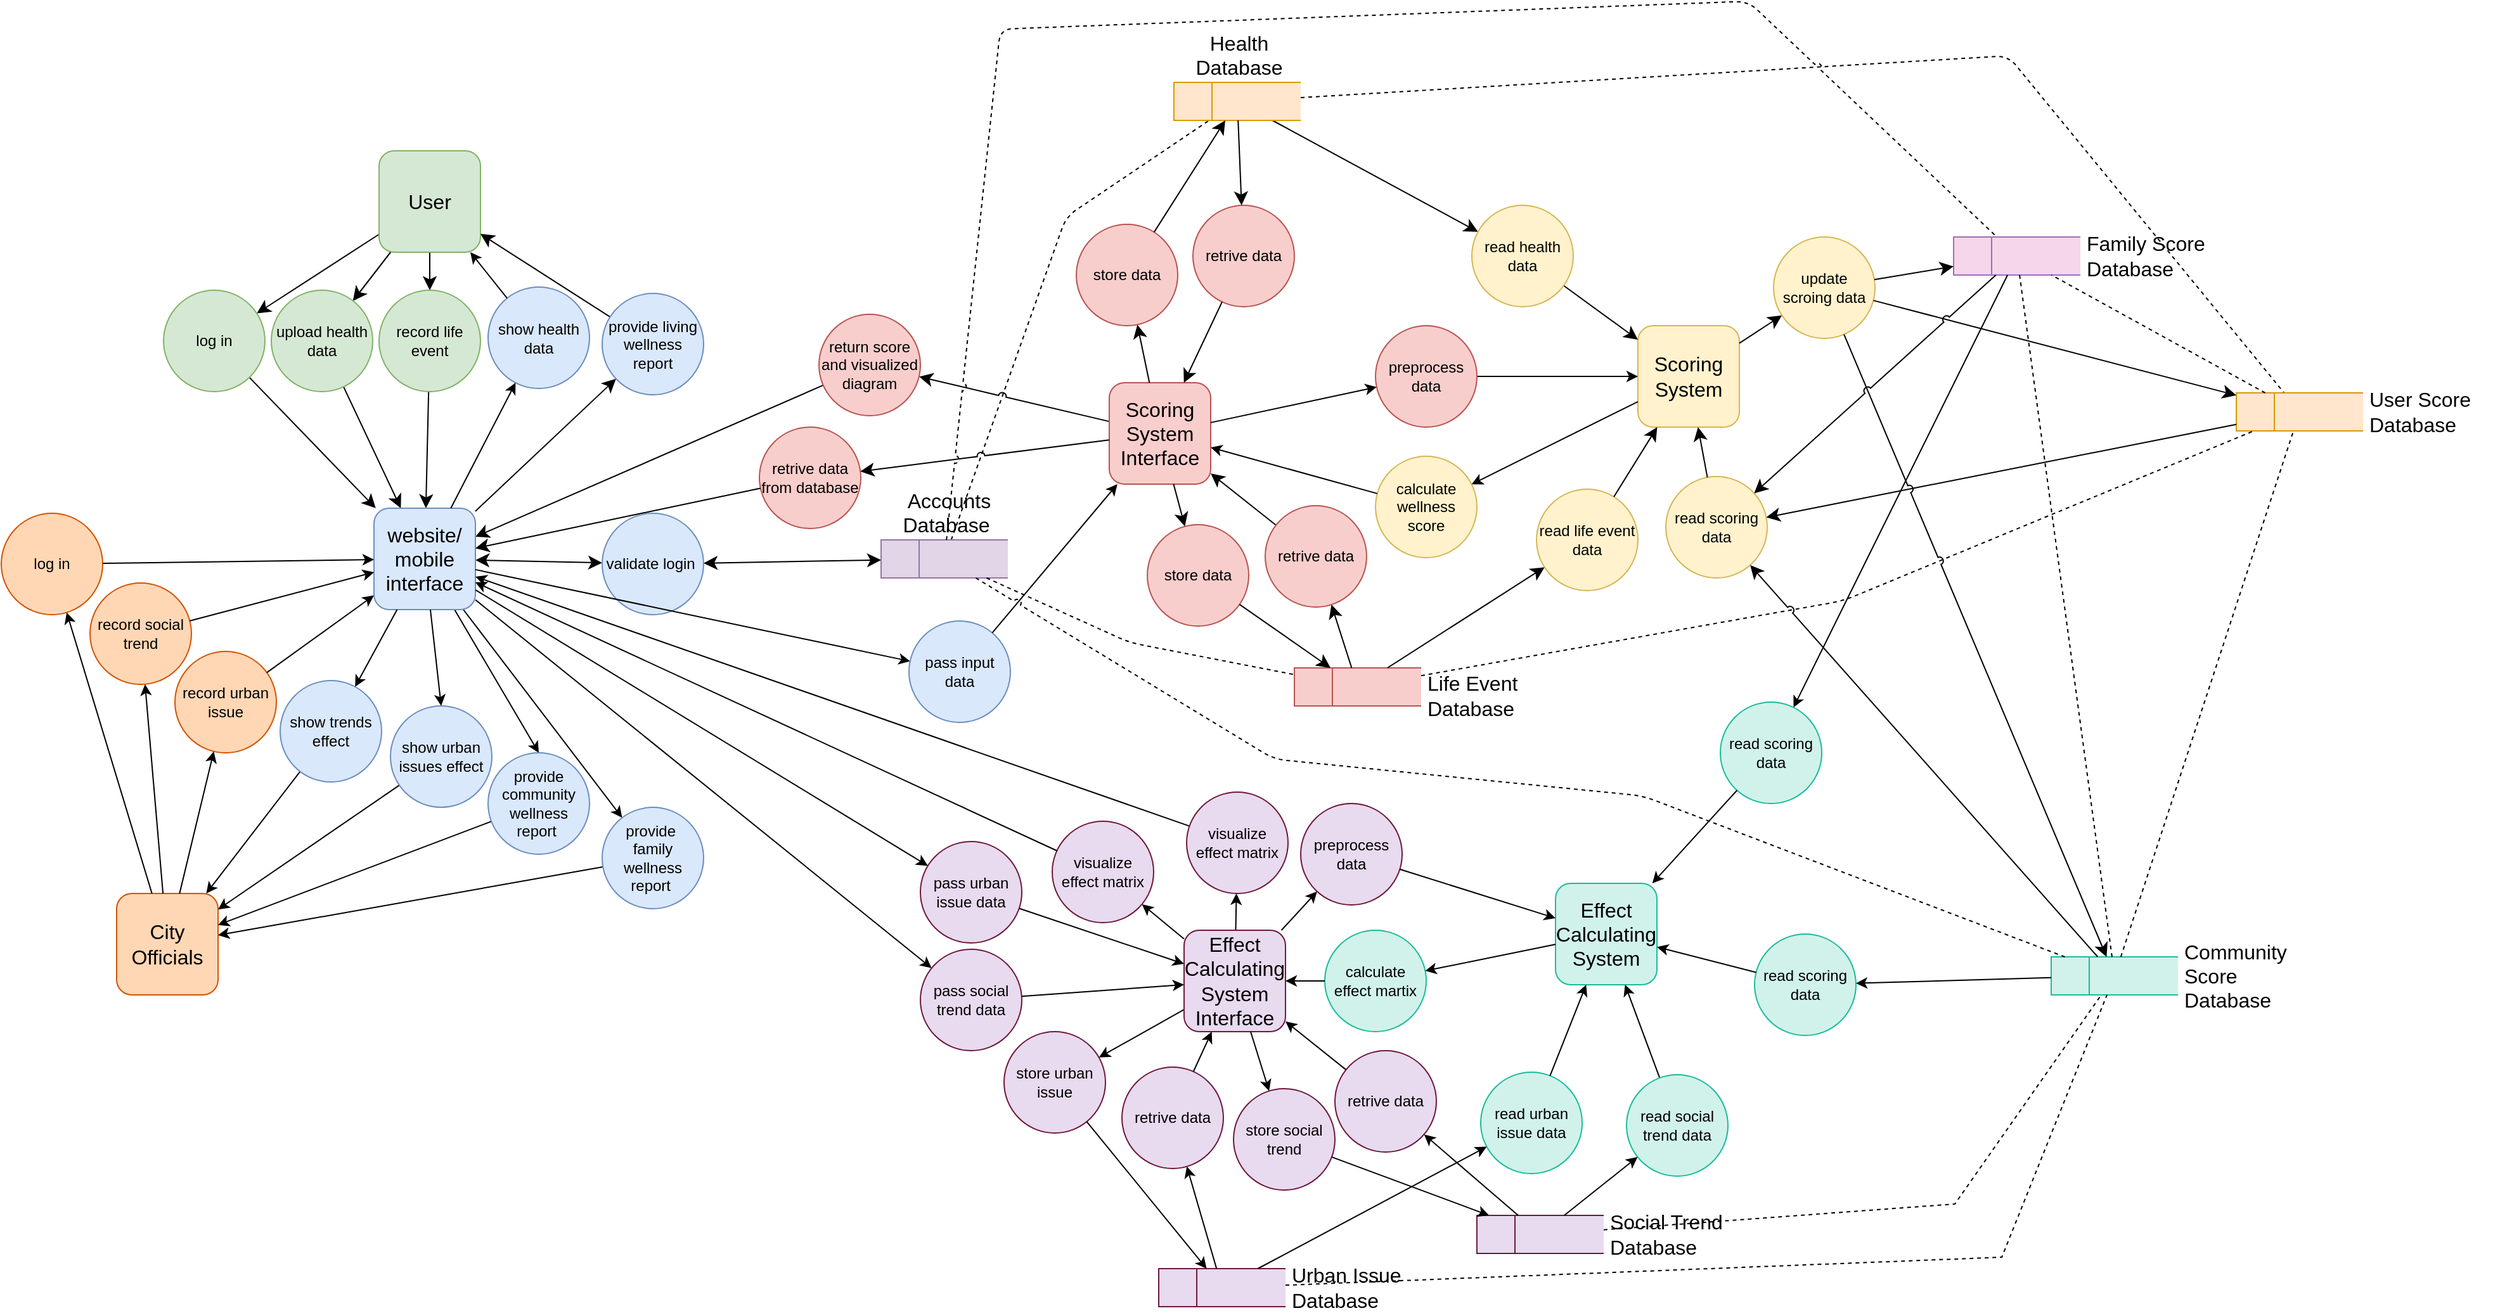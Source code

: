 <mxfile version="24.7.17" pages="2">
  <diagram name="detailed DFD" id="WVXzPFL2b05tTFR0NIl-">
    <mxGraphModel dx="1616" dy="1034" grid="0" gridSize="10" guides="1" tooltips="1" connect="1" arrows="1" fold="1" page="0" pageScale="1" pageWidth="1169" pageHeight="827" math="0" shadow="0">
      <root>
        <mxCell id="0" />
        <mxCell id="1" parent="0" />
        <mxCell id="_VqTWJ9UZErcvDfO2zWc-52" style="edgeStyle=none;rounded=1;orthogonalLoop=1;jettySize=auto;html=1;fontSize=12;startSize=8;endSize=8;endArrow=none;endFill=0;dashed=1;jumpStyle=arc;" parent="1" source="_VqTWJ9UZErcvDfO2zWc-30" target="_VqTWJ9UZErcvDfO2zWc-12" edge="1">
          <mxGeometry relative="1" as="geometry">
            <Array as="points">
              <mxPoint x="515" y="124" />
            </Array>
          </mxGeometry>
        </mxCell>
        <mxCell id="_VqTWJ9UZErcvDfO2zWc-68" style="rounded=1;orthogonalLoop=1;jettySize=auto;html=1;fontSize=12;startSize=8;endSize=8;endArrow=none;endFill=0;dashed=1;jumpStyle=arc;" parent="1" source="_VqTWJ9UZErcvDfO2zWc-12" target="_VqTWJ9UZErcvDfO2zWc-22" edge="1">
          <mxGeometry relative="1" as="geometry">
            <Array as="points">
              <mxPoint x="1258" y="-3" />
            </Array>
          </mxGeometry>
        </mxCell>
        <mxCell id="_VqTWJ9UZErcvDfO2zWc-42" style="edgeStyle=none;rounded=0;orthogonalLoop=1;jettySize=auto;html=1;fontSize=12;startSize=8;endSize=8;jumpStyle=arc;" parent="1" source="_VqTWJ9UZErcvDfO2zWc-1" target="_VqTWJ9UZErcvDfO2zWc-17" edge="1">
          <mxGeometry relative="1" as="geometry" />
        </mxCell>
        <mxCell id="_VqTWJ9UZErcvDfO2zWc-44" style="edgeStyle=none;rounded=0;orthogonalLoop=1;jettySize=auto;html=1;fontSize=12;startSize=8;endSize=8;jumpStyle=arc;" parent="1" source="_VqTWJ9UZErcvDfO2zWc-1" target="_VqTWJ9UZErcvDfO2zWc-2" edge="1">
          <mxGeometry relative="1" as="geometry" />
        </mxCell>
        <mxCell id="_VqTWJ9UZErcvDfO2zWc-48" style="edgeStyle=none;rounded=0;orthogonalLoop=1;jettySize=auto;html=1;fontSize=12;startSize=8;endSize=8;jumpStyle=arc;" parent="1" source="_VqTWJ9UZErcvDfO2zWc-1" target="_VqTWJ9UZErcvDfO2zWc-6" edge="1">
          <mxGeometry relative="1" as="geometry" />
        </mxCell>
        <mxCell id="_VqTWJ9UZErcvDfO2zWc-1" value="User" style="whiteSpace=wrap;html=1;aspect=fixed;fontSize=16;rounded=1;fillColor=#d5e8d4;strokeColor=#82b366;" parent="1" vertex="1">
          <mxGeometry x="-27" y="72" width="80" height="80" as="geometry" />
        </mxCell>
        <mxCell id="_VqTWJ9UZErcvDfO2zWc-45" style="edgeStyle=none;rounded=0;orthogonalLoop=1;jettySize=auto;html=1;fontSize=12;startSize=8;endSize=8;jumpStyle=arc;" parent="1" source="_VqTWJ9UZErcvDfO2zWc-2" target="_VqTWJ9UZErcvDfO2zWc-7" edge="1">
          <mxGeometry relative="1" as="geometry" />
        </mxCell>
        <mxCell id="_VqTWJ9UZErcvDfO2zWc-37" style="edgeStyle=none;rounded=0;orthogonalLoop=1;jettySize=auto;html=1;fontSize=12;startSize=8;endSize=8;jumpStyle=arc;" parent="1" source="_VqTWJ9UZErcvDfO2zWc-3" target="_VqTWJ9UZErcvDfO2zWc-4" edge="1">
          <mxGeometry relative="1" as="geometry">
            <mxPoint x="614" y="411.844" as="sourcePoint" />
          </mxGeometry>
        </mxCell>
        <mxCell id="5QwZGKR5vgqe7Sl01Io7-19" style="rounded=0;orthogonalLoop=1;jettySize=auto;html=1;" parent="1" source="py8OLqlaI2a0QM0ZFiUc-132" target="5QwZGKR5vgqe7Sl01Io7-18" edge="1">
          <mxGeometry relative="1" as="geometry" />
        </mxCell>
        <mxCell id="_VqTWJ9UZErcvDfO2zWc-3" value="Scoring System Interface" style="whiteSpace=wrap;html=1;aspect=fixed;fontSize=16;rounded=1;fillColor=#f8cecc;strokeColor=#b85450;" parent="1" vertex="1">
          <mxGeometry x="549" y="255" width="80" height="80" as="geometry" />
        </mxCell>
        <mxCell id="_VqTWJ9UZErcvDfO2zWc-36" style="edgeStyle=none;rounded=0;orthogonalLoop=1;jettySize=auto;html=1;fontSize=12;startSize=8;endSize=8;jumpStyle=arc;" parent="1" source="_VqTWJ9UZErcvDfO2zWc-4" target="_VqTWJ9UZErcvDfO2zWc-7" edge="1">
          <mxGeometry relative="1" as="geometry" />
        </mxCell>
        <mxCell id="_VqTWJ9UZErcvDfO2zWc-4" value="return score and visualized diagram" style="ellipse;whiteSpace=wrap;html=1;aspect=fixed;fontSize=12;fillColor=#f8cecc;strokeColor=#b85450;" parent="1" vertex="1">
          <mxGeometry x="320" y="201" width="80" height="80" as="geometry" />
        </mxCell>
        <mxCell id="_VqTWJ9UZErcvDfO2zWc-46" style="edgeStyle=none;rounded=0;orthogonalLoop=1;jettySize=auto;html=1;fontSize=12;startSize=8;endSize=8;jumpStyle=arc;" parent="1" source="_VqTWJ9UZErcvDfO2zWc-5" target="_VqTWJ9UZErcvDfO2zWc-1" edge="1">
          <mxGeometry relative="1" as="geometry" />
        </mxCell>
        <mxCell id="_VqTWJ9UZErcvDfO2zWc-5" value="provide living wellness report" style="ellipse;whiteSpace=wrap;html=1;aspect=fixed;fontSize=12;fillColor=#dae8fc;strokeColor=#6c8ebf;" parent="1" vertex="1">
          <mxGeometry x="149" y="184.5" width="80" height="80" as="geometry" />
        </mxCell>
        <mxCell id="_VqTWJ9UZErcvDfO2zWc-49" style="edgeStyle=none;rounded=0;orthogonalLoop=1;jettySize=auto;html=1;fontSize=12;startSize=8;endSize=8;jumpStyle=arc;" parent="1" source="_VqTWJ9UZErcvDfO2zWc-6" target="_VqTWJ9UZErcvDfO2zWc-7" edge="1">
          <mxGeometry relative="1" as="geometry" />
        </mxCell>
        <mxCell id="_VqTWJ9UZErcvDfO2zWc-6" value="record life event" style="ellipse;whiteSpace=wrap;html=1;aspect=fixed;fontSize=12;fillColor=#d5e8d4;strokeColor=#82b366;" parent="1" vertex="1">
          <mxGeometry x="-27" y="182" width="80" height="80" as="geometry" />
        </mxCell>
        <mxCell id="_VqTWJ9UZErcvDfO2zWc-35" style="edgeStyle=none;rounded=0;orthogonalLoop=1;jettySize=auto;html=1;fontSize=12;startSize=8;endSize=8;startArrow=classic;startFill=1;jumpStyle=arc;" parent="1" source="_VqTWJ9UZErcvDfO2zWc-7" target="_VqTWJ9UZErcvDfO2zWc-31" edge="1">
          <mxGeometry relative="1" as="geometry" />
        </mxCell>
        <mxCell id="_VqTWJ9UZErcvDfO2zWc-47" style="edgeStyle=none;rounded=0;orthogonalLoop=1;jettySize=auto;html=1;fontSize=12;startSize=8;endSize=8;jumpStyle=arc;" parent="1" source="_VqTWJ9UZErcvDfO2zWc-7" target="_VqTWJ9UZErcvDfO2zWc-5" edge="1">
          <mxGeometry relative="1" as="geometry" />
        </mxCell>
        <mxCell id="5QwZGKR5vgqe7Sl01Io7-3" style="rounded=0;orthogonalLoop=1;jettySize=auto;html=1;entryX=0.5;entryY=0;entryDx=0;entryDy=0;" parent="1" source="_VqTWJ9UZErcvDfO2zWc-7" target="5QwZGKR5vgqe7Sl01Io7-2" edge="1">
          <mxGeometry relative="1" as="geometry" />
        </mxCell>
        <mxCell id="5QwZGKR5vgqe7Sl01Io7-16" style="rounded=0;orthogonalLoop=1;jettySize=auto;html=1;" parent="1" source="_VqTWJ9UZErcvDfO2zWc-7" target="5QwZGKR5vgqe7Sl01Io7-15" edge="1">
          <mxGeometry relative="1" as="geometry" />
        </mxCell>
        <mxCell id="_VqTWJ9UZErcvDfO2zWc-7" value="website/&lt;div&gt;mobile interface&lt;/div&gt;" style="whiteSpace=wrap;html=1;aspect=fixed;fontSize=16;rounded=1;fillColor=#dae8fc;strokeColor=#6c8ebf;" parent="1" vertex="1">
          <mxGeometry x="-31" y="354" width="80" height="80" as="geometry" />
        </mxCell>
        <mxCell id="_VqTWJ9UZErcvDfO2zWc-10" value="Scoring System" style="whiteSpace=wrap;html=1;aspect=fixed;fontSize=16;rounded=1;fillColor=#fff2cc;strokeColor=#d6b656;" parent="1" vertex="1">
          <mxGeometry x="966" y="210" width="80" height="80" as="geometry" />
        </mxCell>
        <mxCell id="_VqTWJ9UZErcvDfO2zWc-63" style="edgeStyle=none;rounded=0;orthogonalLoop=1;jettySize=auto;html=1;fontSize=12;startSize=8;endSize=8;jumpStyle=arc;" parent="1" source="_VqTWJ9UZErcvDfO2zWc-12" target="_VqTWJ9UZErcvDfO2zWc-61" edge="1">
          <mxGeometry relative="1" as="geometry" />
        </mxCell>
        <mxCell id="_VqTWJ9UZErcvDfO2zWc-12" value="Health Database" style="html=1;dashed=0;whiteSpace=wrap;shape=mxgraph.dfd.dataStoreID;align=center;spacingLeft=3;points=[[0,0],[0.5,0],[1,0],[0,0.5],[1,0.5],[0,1],[0.5,1],[1,1]];fontSize=16;labelPosition=center;verticalLabelPosition=top;verticalAlign=bottom;fillColor=#ffe6cc;strokeColor=#d79b00;" parent="1" vertex="1">
          <mxGeometry x="600" y="18" width="100" height="30" as="geometry" />
        </mxCell>
        <mxCell id="_VqTWJ9UZErcvDfO2zWc-43" style="edgeStyle=none;rounded=0;orthogonalLoop=1;jettySize=auto;html=1;fontSize=12;startSize=8;endSize=8;jumpStyle=arc;" parent="1" source="_VqTWJ9UZErcvDfO2zWc-17" target="_VqTWJ9UZErcvDfO2zWc-7" edge="1">
          <mxGeometry relative="1" as="geometry" />
        </mxCell>
        <mxCell id="_VqTWJ9UZErcvDfO2zWc-17" value="log in" style="ellipse;whiteSpace=wrap;html=1;aspect=fixed;fontSize=12;fillColor=#d5e8d4;strokeColor=#82b366;" parent="1" vertex="1">
          <mxGeometry x="-197" y="182" width="80" height="80" as="geometry" />
        </mxCell>
        <mxCell id="_VqTWJ9UZErcvDfO2zWc-22" value="User Score Database" style="html=1;dashed=0;whiteSpace=wrap;shape=mxgraph.dfd.dataStoreID;align=left;spacingLeft=3;points=[[0,0],[0.5,0],[1,0],[0,0.5],[1,0.5],[0,1],[0.5,1],[1,1]];fontSize=16;labelPosition=right;verticalLabelPosition=middle;verticalAlign=middle;fillColor=#ffe6cc;strokeColor=#d79b00;" parent="1" vertex="1">
          <mxGeometry x="1438" y="263" width="100" height="30" as="geometry" />
        </mxCell>
        <mxCell id="_VqTWJ9UZErcvDfO2zWc-30" value="&amp;nbsp;&lt;span style=&quot;background-color: initial;&quot;&gt;Accounts Database&lt;/span&gt;" style="html=1;dashed=0;whiteSpace=wrap;shape=mxgraph.dfd.dataStoreID;align=center;spacingLeft=3;points=[[0,0],[0.5,0],[1,0],[0,0.5],[1,0.5],[0,1],[0.5,1],[1,1]];fontSize=16;labelPosition=center;verticalLabelPosition=top;verticalAlign=bottom;fillColor=#e1d5e7;strokeColor=#9673a6;" parent="1" vertex="1">
          <mxGeometry x="369" y="379" width="100" height="30" as="geometry" />
        </mxCell>
        <mxCell id="_VqTWJ9UZErcvDfO2zWc-34" style="edgeStyle=none;rounded=0;orthogonalLoop=1;jettySize=auto;html=1;fontSize=12;startSize=8;endSize=8;startArrow=classic;startFill=1;jumpStyle=arc;" parent="1" source="_VqTWJ9UZErcvDfO2zWc-31" target="_VqTWJ9UZErcvDfO2zWc-30" edge="1">
          <mxGeometry relative="1" as="geometry" />
        </mxCell>
        <mxCell id="_VqTWJ9UZErcvDfO2zWc-31" value="validate login&amp;nbsp;" style="ellipse;whiteSpace=wrap;html=1;aspect=fixed;fontSize=12;fillColor=#dae8fc;strokeColor=#6c8ebf;" parent="1" vertex="1">
          <mxGeometry x="149" y="358" width="80" height="80" as="geometry" />
        </mxCell>
        <mxCell id="_VqTWJ9UZErcvDfO2zWc-64" style="edgeStyle=none;rounded=0;orthogonalLoop=1;jettySize=auto;html=1;fontSize=12;startSize=8;endSize=8;jumpStyle=arc;" parent="1" source="_VqTWJ9UZErcvDfO2zWc-61" target="_VqTWJ9UZErcvDfO2zWc-10" edge="1">
          <mxGeometry relative="1" as="geometry" />
        </mxCell>
        <mxCell id="_VqTWJ9UZErcvDfO2zWc-61" value="read health data" style="ellipse;whiteSpace=wrap;html=1;aspect=fixed;fontSize=12;fillColor=#fff2cc;strokeColor=#d6b656;" parent="1" vertex="1">
          <mxGeometry x="835" y="115" width="80" height="80" as="geometry" />
        </mxCell>
        <mxCell id="5QwZGKR5vgqe7Sl01Io7-1" value="City Officials" style="whiteSpace=wrap;html=1;aspect=fixed;fontSize=16;rounded=1;fillColor=#ffd7b5;strokeColor=#d35400;" parent="1" vertex="1">
          <mxGeometry x="-234" y="658" width="80" height="80" as="geometry" />
        </mxCell>
        <mxCell id="5QwZGKR5vgqe7Sl01Io7-4" style="rounded=0;orthogonalLoop=1;jettySize=auto;html=1;" parent="1" source="5QwZGKR5vgqe7Sl01Io7-2" target="5QwZGKR5vgqe7Sl01Io7-1" edge="1">
          <mxGeometry relative="1" as="geometry" />
        </mxCell>
        <mxCell id="5QwZGKR5vgqe7Sl01Io7-2" value="provide community wellness report&amp;nbsp;" style="ellipse;whiteSpace=wrap;html=1;aspect=fixed;fontSize=12;fillColor=#dae8fc;strokeColor=#6c8ebf;" parent="1" vertex="1">
          <mxGeometry x="59" y="547" width="80" height="80" as="geometry" />
        </mxCell>
        <mxCell id="5QwZGKR5vgqe7Sl01Io7-10" style="rounded=0;orthogonalLoop=1;jettySize=auto;html=1;" parent="1" source="5QwZGKR5vgqe7Sl01Io7-5" target="5QwZGKR5vgqe7Sl01Io7-1" edge="1">
          <mxGeometry relative="1" as="geometry" />
        </mxCell>
        <mxCell id="5QwZGKR5vgqe7Sl01Io7-5" value="show urban issues effect" style="ellipse;whiteSpace=wrap;html=1;aspect=fixed;fontSize=12;fillColor=#dae8fc;strokeColor=#6c8ebf;" parent="1" vertex="1">
          <mxGeometry x="-18" y="510" width="80" height="80" as="geometry" />
        </mxCell>
        <mxCell id="5QwZGKR5vgqe7Sl01Io7-9" style="rounded=0;orthogonalLoop=1;jettySize=auto;html=1;" parent="1" source="5QwZGKR5vgqe7Sl01Io7-6" target="5QwZGKR5vgqe7Sl01Io7-1" edge="1">
          <mxGeometry relative="1" as="geometry" />
        </mxCell>
        <mxCell id="5QwZGKR5vgqe7Sl01Io7-6" value="show trends effect" style="ellipse;whiteSpace=wrap;html=1;aspect=fixed;fontSize=12;fillColor=#dae8fc;strokeColor=#6c8ebf;" parent="1" vertex="1">
          <mxGeometry x="-105" y="490" width="80" height="80" as="geometry" />
        </mxCell>
        <mxCell id="5QwZGKR5vgqe7Sl01Io7-7" style="rounded=0;orthogonalLoop=1;jettySize=auto;html=1;" parent="1" source="_VqTWJ9UZErcvDfO2zWc-7" target="5QwZGKR5vgqe7Sl01Io7-6" edge="1">
          <mxGeometry relative="1" as="geometry">
            <mxPoint x="198" y="568" as="targetPoint" />
          </mxGeometry>
        </mxCell>
        <mxCell id="5QwZGKR5vgqe7Sl01Io7-8" style="rounded=0;orthogonalLoop=1;jettySize=auto;html=1;entryX=0.5;entryY=0;entryDx=0;entryDy=0;" parent="1" source="_VqTWJ9UZErcvDfO2zWc-7" target="5QwZGKR5vgqe7Sl01Io7-5" edge="1">
          <mxGeometry relative="1" as="geometry" />
        </mxCell>
        <mxCell id="5QwZGKR5vgqe7Sl01Io7-11" value="show health data" style="ellipse;whiteSpace=wrap;html=1;aspect=fixed;fontSize=12;fillColor=#dae8fc;strokeColor=#6c8ebf;" parent="1" vertex="1">
          <mxGeometry x="59" y="179.5" width="80" height="80" as="geometry" />
        </mxCell>
        <mxCell id="5QwZGKR5vgqe7Sl01Io7-12" style="rounded=0;orthogonalLoop=1;jettySize=auto;html=1;" parent="1" source="_VqTWJ9UZErcvDfO2zWc-7" target="5QwZGKR5vgqe7Sl01Io7-11" edge="1">
          <mxGeometry relative="1" as="geometry" />
        </mxCell>
        <mxCell id="5QwZGKR5vgqe7Sl01Io7-13" style="rounded=0;orthogonalLoop=1;jettySize=auto;html=1;" parent="1" source="5QwZGKR5vgqe7Sl01Io7-11" target="_VqTWJ9UZErcvDfO2zWc-1" edge="1">
          <mxGeometry relative="1" as="geometry" />
        </mxCell>
        <mxCell id="5QwZGKR5vgqe7Sl01Io7-17" style="rounded=0;orthogonalLoop=1;jettySize=auto;html=1;" parent="1" source="5QwZGKR5vgqe7Sl01Io7-15" target="5QwZGKR5vgqe7Sl01Io7-1" edge="1">
          <mxGeometry relative="1" as="geometry" />
        </mxCell>
        <mxCell id="5QwZGKR5vgqe7Sl01Io7-15" value="provide&amp;nbsp;&lt;div&gt;family wellness report&amp;nbsp;&lt;/div&gt;" style="ellipse;whiteSpace=wrap;html=1;aspect=fixed;fontSize=12;fillColor=#dae8fc;strokeColor=#6c8ebf;" parent="1" vertex="1">
          <mxGeometry x="149" y="590" width="80" height="80" as="geometry" />
        </mxCell>
        <mxCell id="5QwZGKR5vgqe7Sl01Io7-20" style="rounded=0;orthogonalLoop=1;jettySize=auto;html=1;" parent="1" source="5QwZGKR5vgqe7Sl01Io7-18" target="_VqTWJ9UZErcvDfO2zWc-7" edge="1">
          <mxGeometry relative="1" as="geometry" />
        </mxCell>
        <mxCell id="5QwZGKR5vgqe7Sl01Io7-18" value="visualize effect matrix" style="ellipse;whiteSpace=wrap;html=1;aspect=fixed;fontSize=12;fillColor=#e8daef;strokeColor=#6e1a3a;" parent="1" vertex="1">
          <mxGeometry x="610" y="578" width="80" height="80" as="geometry" />
        </mxCell>
        <mxCell id="py8OLqlaI2a0QM0ZFiUc-1" value="Life Event Database" style="html=1;dashed=0;whiteSpace=wrap;shape=mxgraph.dfd.dataStoreID;align=left;spacingLeft=3;points=[[0,0],[0.5,0],[1,0],[0,0.5],[1,0.5],[0,1],[0.5,1],[1,1]];fontSize=16;labelPosition=right;verticalLabelPosition=middle;verticalAlign=middlefillColor=#f8cecc;fillColor=#f8cecc;strokeColor=#b85450;" vertex="1" parent="1">
          <mxGeometry x="695" y="480" width="100" height="30" as="geometry" />
        </mxCell>
        <mxCell id="py8OLqlaI2a0QM0ZFiUc-5" value="read life event data" style="ellipse;whiteSpace=wrap;html=1;aspect=fixed;fontSize=12;fillColor=#fff2cc;strokeColor=#d6b656;" vertex="1" parent="1">
          <mxGeometry x="886" y="339" width="80" height="80" as="geometry" />
        </mxCell>
        <mxCell id="py8OLqlaI2a0QM0ZFiUc-10" style="rounded=1;orthogonalLoop=1;jettySize=auto;html=1;fontSize=12;startSize=8;endSize=8;endArrow=none;endFill=0;dashed=1;jumpStyle=arc;" edge="1" parent="1" source="py8OLqlaI2a0QM0ZFiUc-1" target="_VqTWJ9UZErcvDfO2zWc-22">
          <mxGeometry relative="1" as="geometry">
            <mxPoint x="473" y="68" as="sourcePoint" />
            <mxPoint x="1057" y="132" as="targetPoint" />
            <Array as="points">
              <mxPoint x="1128" y="427" />
            </Array>
          </mxGeometry>
        </mxCell>
        <mxCell id="py8OLqlaI2a0QM0ZFiUc-13" style="edgeStyle=none;rounded=1;orthogonalLoop=1;jettySize=auto;html=1;fontSize=12;startSize=8;endSize=8;endArrow=none;endFill=0;dashed=1;jumpStyle=arc;" edge="1" parent="1" source="_VqTWJ9UZErcvDfO2zWc-30" target="py8OLqlaI2a0QM0ZFiUc-1">
          <mxGeometry relative="1" as="geometry">
            <mxPoint x="577" y="288" as="sourcePoint" />
            <mxPoint x="732" y="223" as="targetPoint" />
            <Array as="points">
              <mxPoint x="565" y="460" />
            </Array>
          </mxGeometry>
        </mxCell>
        <mxCell id="py8OLqlaI2a0QM0ZFiUc-20" style="rounded=0;orthogonalLoop=1;jettySize=auto;html=1;" edge="1" parent="1" source="py8OLqlaI2a0QM0ZFiUc-18" target="_VqTWJ9UZErcvDfO2zWc-10">
          <mxGeometry relative="1" as="geometry">
            <mxPoint x="877" y="299.901" as="targetPoint" />
          </mxGeometry>
        </mxCell>
        <mxCell id="py8OLqlaI2a0QM0ZFiUc-18" value="preprocess data" style="ellipse;whiteSpace=wrap;html=1;aspect=fixed;fontSize=12;fillColor=#f8cecc;strokeColor=#b85450;" vertex="1" parent="1">
          <mxGeometry x="759" y="210" width="80" height="80" as="geometry" />
        </mxCell>
        <mxCell id="py8OLqlaI2a0QM0ZFiUc-19" style="rounded=0;orthogonalLoop=1;jettySize=auto;html=1;" edge="1" parent="1" source="_VqTWJ9UZErcvDfO2zWc-3" target="py8OLqlaI2a0QM0ZFiUc-18">
          <mxGeometry relative="1" as="geometry">
            <mxPoint x="794" y="178" as="sourcePoint" />
            <mxPoint x="1204" y="444" as="targetPoint" />
          </mxGeometry>
        </mxCell>
        <mxCell id="py8OLqlaI2a0QM0ZFiUc-26" style="edgeStyle=none;rounded=0;orthogonalLoop=1;jettySize=auto;html=1;fontSize=12;startSize=8;endSize=8;jumpStyle=arc;" edge="1" parent="1" source="py8OLqlaI2a0QM0ZFiUc-1" target="py8OLqlaI2a0QM0ZFiUc-5">
          <mxGeometry relative="1" as="geometry">
            <mxPoint x="1008" y="58" as="sourcePoint" />
            <mxPoint x="1090" y="232" as="targetPoint" />
          </mxGeometry>
        </mxCell>
        <mxCell id="py8OLqlaI2a0QM0ZFiUc-27" style="edgeStyle=none;rounded=0;orthogonalLoop=1;jettySize=auto;html=1;fontSize=12;startSize=8;endSize=8;jumpStyle=arc;" edge="1" parent="1" source="py8OLqlaI2a0QM0ZFiUc-5" target="_VqTWJ9UZErcvDfO2zWc-10">
          <mxGeometry relative="1" as="geometry">
            <mxPoint x="900" y="47" as="sourcePoint" />
            <mxPoint x="1072" y="232" as="targetPoint" />
          </mxGeometry>
        </mxCell>
        <mxCell id="py8OLqlaI2a0QM0ZFiUc-29" value="calculate&lt;div&gt;wellness score&lt;/div&gt;" style="ellipse;whiteSpace=wrap;html=1;aspect=fixed;fontSize=12;fillColor=#fff2cc;strokeColor=#d6b656;" vertex="1" parent="1">
          <mxGeometry x="759" y="313" width="80" height="80" as="geometry" />
        </mxCell>
        <mxCell id="py8OLqlaI2a0QM0ZFiUc-39" style="rounded=0;orthogonalLoop=1;jettySize=auto;html=1;" edge="1" parent="1" source="_VqTWJ9UZErcvDfO2zWc-10" target="py8OLqlaI2a0QM0ZFiUc-29">
          <mxGeometry relative="1" as="geometry">
            <mxPoint x="1183" y="353" as="sourcePoint" />
            <mxPoint x="1099" y="421" as="targetPoint" />
          </mxGeometry>
        </mxCell>
        <mxCell id="py8OLqlaI2a0QM0ZFiUc-41" style="edgeStyle=none;rounded=0;orthogonalLoop=1;jettySize=auto;html=1;fontSize=12;startSize=8;endSize=8;jumpStyle=arc;" edge="1" parent="1" source="py8OLqlaI2a0QM0ZFiUc-71" target="_VqTWJ9UZErcvDfO2zWc-3">
          <mxGeometry relative="1" as="geometry">
            <mxPoint x="796" y="88" as="sourcePoint" />
            <mxPoint x="968" y="59" as="targetPoint" />
          </mxGeometry>
        </mxCell>
        <mxCell id="py8OLqlaI2a0QM0ZFiUc-44" value="retrive data from database" style="ellipse;whiteSpace=wrap;html=1;aspect=fixed;fontSize=12;fillColor=#f8cecc;strokeColor=#b85450;" vertex="1" parent="1">
          <mxGeometry x="273" y="290" width="80" height="80" as="geometry" />
        </mxCell>
        <mxCell id="py8OLqlaI2a0QM0ZFiUc-46" style="edgeStyle=none;rounded=0;orthogonalLoop=1;jettySize=auto;html=1;fontSize=12;startSize=8;endSize=8;jumpStyle=arc;" edge="1" parent="1" source="_VqTWJ9UZErcvDfO2zWc-3" target="py8OLqlaI2a0QM0ZFiUc-44">
          <mxGeometry relative="1" as="geometry">
            <mxPoint x="632.989" y="390" as="sourcePoint" />
            <mxPoint x="571" y="408" as="targetPoint" />
          </mxGeometry>
        </mxCell>
        <mxCell id="py8OLqlaI2a0QM0ZFiUc-47" style="edgeStyle=none;rounded=0;orthogonalLoop=1;jettySize=auto;html=1;fontSize=12;startSize=8;endSize=8;jumpStyle=arc;" edge="1" parent="1" source="py8OLqlaI2a0QM0ZFiUc-44" target="_VqTWJ9UZErcvDfO2zWc-7">
          <mxGeometry relative="1" as="geometry">
            <mxPoint x="602" y="443" as="sourcePoint" />
            <mxPoint x="581" y="395" as="targetPoint" />
          </mxGeometry>
        </mxCell>
        <mxCell id="py8OLqlaI2a0QM0ZFiUc-55" value="pass input data" style="ellipse;whiteSpace=wrap;html=1;aspect=fixed;fontSize=12;fillColor=#dae8fc;strokeColor=#6c8ebf;" vertex="1" parent="1">
          <mxGeometry x="391" y="443" width="80" height="80" as="geometry" />
        </mxCell>
        <mxCell id="py8OLqlaI2a0QM0ZFiUc-56" style="rounded=0;orthogonalLoop=1;jettySize=auto;html=1;" edge="1" parent="1" source="_VqTWJ9UZErcvDfO2zWc-7" target="py8OLqlaI2a0QM0ZFiUc-55">
          <mxGeometry relative="1" as="geometry">
            <mxPoint x="17" y="466" as="sourcePoint" />
            <mxPoint x="-2" y="683" as="targetPoint" />
          </mxGeometry>
        </mxCell>
        <mxCell id="py8OLqlaI2a0QM0ZFiUc-57" style="rounded=0;orthogonalLoop=1;jettySize=auto;html=1;" edge="1" parent="1" source="py8OLqlaI2a0QM0ZFiUc-55" target="_VqTWJ9UZErcvDfO2zWc-3">
          <mxGeometry relative="1" as="geometry">
            <mxPoint x="373" y="618" as="sourcePoint" />
            <mxPoint x="280" y="535" as="targetPoint" />
          </mxGeometry>
        </mxCell>
        <mxCell id="py8OLqlaI2a0QM0ZFiUc-60" value="read scoring data" style="ellipse;whiteSpace=wrap;html=1;aspect=fixed;fontSize=12;fillColor=#fff2cc;strokeColor=#d6b656;" vertex="1" parent="1">
          <mxGeometry x="988" y="329" width="80" height="80" as="geometry" />
        </mxCell>
        <mxCell id="py8OLqlaI2a0QM0ZFiUc-62" value="store data" style="ellipse;whiteSpace=wrap;html=1;aspect=fixed;fontSize=12;fillColor=#f8cecc;strokeColor=#b85450;" vertex="1" parent="1">
          <mxGeometry x="579" y="367" width="80" height="80" as="geometry" />
        </mxCell>
        <mxCell id="py8OLqlaI2a0QM0ZFiUc-63" style="edgeStyle=none;rounded=0;orthogonalLoop=1;jettySize=auto;html=1;fontSize=12;startSize=8;endSize=8;jumpStyle=arc;" edge="1" parent="1" source="_VqTWJ9UZErcvDfO2zWc-3" target="py8OLqlaI2a0QM0ZFiUc-62">
          <mxGeometry relative="1" as="geometry">
            <mxPoint x="860" y="26" as="sourcePoint" />
            <mxPoint x="631" y="243" as="targetPoint" />
          </mxGeometry>
        </mxCell>
        <mxCell id="py8OLqlaI2a0QM0ZFiUc-64" value="store data" style="ellipse;whiteSpace=wrap;html=1;aspect=fixed;fontSize=12;fillColor=#f8cecc;strokeColor=#b85450;" vertex="1" parent="1">
          <mxGeometry x="523" y="130" width="80" height="80" as="geometry" />
        </mxCell>
        <mxCell id="py8OLqlaI2a0QM0ZFiUc-65" style="edgeStyle=none;rounded=0;orthogonalLoop=1;jettySize=auto;html=1;fontSize=12;startSize=8;endSize=8;jumpStyle=arc;" edge="1" parent="1" source="_VqTWJ9UZErcvDfO2zWc-3" target="py8OLqlaI2a0QM0ZFiUc-64">
          <mxGeometry relative="1" as="geometry">
            <mxPoint x="625" y="321" as="sourcePoint" />
            <mxPoint x="762" y="482" as="targetPoint" />
          </mxGeometry>
        </mxCell>
        <mxCell id="py8OLqlaI2a0QM0ZFiUc-67" style="edgeStyle=none;rounded=0;orthogonalLoop=1;jettySize=auto;html=1;fontSize=12;startSize=8;endSize=8;jumpStyle=arc;" edge="1" parent="1" source="py8OLqlaI2a0QM0ZFiUc-64" target="_VqTWJ9UZErcvDfO2zWc-12">
          <mxGeometry relative="1" as="geometry">
            <mxPoint x="631" y="258" as="sourcePoint" />
            <mxPoint x="771" y="175" as="targetPoint" />
          </mxGeometry>
        </mxCell>
        <mxCell id="py8OLqlaI2a0QM0ZFiUc-68" value="retrive data" style="ellipse;whiteSpace=wrap;html=1;aspect=fixed;fontSize=12;fillColor=#f8cecc;strokeColor=#b85450;" vertex="1" parent="1">
          <mxGeometry x="615" y="115" width="80" height="80" as="geometry" />
        </mxCell>
        <mxCell id="py8OLqlaI2a0QM0ZFiUc-69" style="edgeStyle=none;rounded=0;orthogonalLoop=1;jettySize=auto;html=1;fontSize=12;startSize=8;endSize=8;jumpStyle=arc;" edge="1" parent="1" source="py8OLqlaI2a0QM0ZFiUc-68" target="_VqTWJ9UZErcvDfO2zWc-3">
          <mxGeometry relative="1" as="geometry">
            <mxPoint x="601" y="241" as="sourcePoint" />
            <mxPoint x="841" y="167" as="targetPoint" />
          </mxGeometry>
        </mxCell>
        <mxCell id="py8OLqlaI2a0QM0ZFiUc-70" style="edgeStyle=none;rounded=0;orthogonalLoop=1;jettySize=auto;html=1;fontSize=12;startSize=8;endSize=8;jumpStyle=arc;" edge="1" parent="1" source="_VqTWJ9UZErcvDfO2zWc-12" target="py8OLqlaI2a0QM0ZFiUc-68">
          <mxGeometry relative="1" as="geometry">
            <mxPoint x="684" y="198" as="sourcePoint" />
            <mxPoint x="862" y="136" as="targetPoint" />
          </mxGeometry>
        </mxCell>
        <mxCell id="py8OLqlaI2a0QM0ZFiUc-71" value="retrive data" style="ellipse;whiteSpace=wrap;html=1;aspect=fixed;fontSize=12;fillColor=#f8cecc;strokeColor=#b85450;" vertex="1" parent="1">
          <mxGeometry x="672" y="352" width="80" height="80" as="geometry" />
        </mxCell>
        <mxCell id="py8OLqlaI2a0QM0ZFiUc-72" style="edgeStyle=none;rounded=0;orthogonalLoop=1;jettySize=auto;html=1;fontSize=12;startSize=8;endSize=8;jumpStyle=arc;" edge="1" parent="1" source="py8OLqlaI2a0QM0ZFiUc-62" target="py8OLqlaI2a0QM0ZFiUc-1">
          <mxGeometry relative="1" as="geometry">
            <mxPoint x="595" y="321" as="sourcePoint" />
            <mxPoint x="618" y="520" as="targetPoint" />
          </mxGeometry>
        </mxCell>
        <mxCell id="py8OLqlaI2a0QM0ZFiUc-73" style="edgeStyle=none;rounded=0;orthogonalLoop=1;jettySize=auto;html=1;fontSize=12;startSize=8;endSize=8;jumpStyle=arc;" edge="1" parent="1" source="py8OLqlaI2a0QM0ZFiUc-1" target="py8OLqlaI2a0QM0ZFiUc-71">
          <mxGeometry relative="1" as="geometry">
            <mxPoint x="798" y="475" as="sourcePoint" />
            <mxPoint x="618" y="520" as="targetPoint" />
          </mxGeometry>
        </mxCell>
        <mxCell id="py8OLqlaI2a0QM0ZFiUc-75" style="rounded=0;orthogonalLoop=1;jettySize=auto;html=1;" edge="1" parent="1" source="py8OLqlaI2a0QM0ZFiUc-29" target="_VqTWJ9UZErcvDfO2zWc-3">
          <mxGeometry relative="1" as="geometry">
            <mxPoint x="965" y="299" as="sourcePoint" />
            <mxPoint x="825" y="362" as="targetPoint" />
          </mxGeometry>
        </mxCell>
        <mxCell id="py8OLqlaI2a0QM0ZFiUc-76" value="update scroing data" style="ellipse;whiteSpace=wrap;html=1;aspect=fixed;fontSize=12;fillColor=#fff2cc;strokeColor=#d6b656;" vertex="1" parent="1">
          <mxGeometry x="1073" y="140" width="80" height="80" as="geometry" />
        </mxCell>
        <mxCell id="py8OLqlaI2a0QM0ZFiUc-77" style="edgeStyle=none;rounded=0;orthogonalLoop=1;jettySize=auto;html=1;fontSize=12;startSize=8;endSize=8;jumpStyle=arc;" edge="1" parent="1" source="py8OLqlaI2a0QM0ZFiUc-60" target="_VqTWJ9UZErcvDfO2zWc-10">
          <mxGeometry relative="1" as="geometry">
            <mxPoint x="979" y="375" as="sourcePoint" />
            <mxPoint x="955" y="309" as="targetPoint" />
          </mxGeometry>
        </mxCell>
        <mxCell id="py8OLqlaI2a0QM0ZFiUc-79" style="edgeStyle=none;rounded=0;orthogonalLoop=1;jettySize=auto;html=1;fontSize=12;startSize=8;endSize=8;jumpStyle=arc;" edge="1" parent="1" source="py8OLqlaI2a0QM0ZFiUc-76" target="_VqTWJ9UZErcvDfO2zWc-22">
          <mxGeometry relative="1" as="geometry">
            <mxPoint x="1170" y="356" as="sourcePoint" />
            <mxPoint x="1419" y="326" as="targetPoint" />
          </mxGeometry>
        </mxCell>
        <mxCell id="py8OLqlaI2a0QM0ZFiUc-78" style="edgeStyle=none;rounded=0;orthogonalLoop=1;jettySize=auto;html=1;fontSize=12;startSize=8;endSize=8;jumpStyle=arc;" edge="1" parent="1" source="_VqTWJ9UZErcvDfO2zWc-22" target="py8OLqlaI2a0QM0ZFiUc-60">
          <mxGeometry relative="1" as="geometry">
            <mxPoint x="1133" y="363" as="sourcePoint" />
            <mxPoint x="1306" y="310" as="targetPoint" />
          </mxGeometry>
        </mxCell>
        <mxCell id="py8OLqlaI2a0QM0ZFiUc-81" style="edgeStyle=none;rounded=0;orthogonalLoop=1;jettySize=auto;html=1;fontSize=12;startSize=8;endSize=8;jumpStyle=arc;" edge="1" parent="1" source="_VqTWJ9UZErcvDfO2zWc-10" target="py8OLqlaI2a0QM0ZFiUc-76">
          <mxGeometry relative="1" as="geometry">
            <mxPoint x="1035" y="298" as="sourcePoint" />
            <mxPoint x="1097" y="339" as="targetPoint" />
          </mxGeometry>
        </mxCell>
        <mxCell id="py8OLqlaI2a0QM0ZFiUc-82" value="" style="edgeStyle=none;rounded=0;orthogonalLoop=1;jettySize=auto;html=1;fontSize=12;startSize=8;endSize=8;jumpStyle=arc;" edge="1" parent="1" source="_VqTWJ9UZErcvDfO2zWc-1" target="_VqTWJ9UZErcvDfO2zWc-2">
          <mxGeometry relative="1" as="geometry">
            <mxPoint x="-16" y="152" as="sourcePoint" />
            <mxPoint x="-167" y="361" as="targetPoint" />
          </mxGeometry>
        </mxCell>
        <mxCell id="_VqTWJ9UZErcvDfO2zWc-2" value="upload health data" style="ellipse;whiteSpace=wrap;html=1;aspect=fixed;fontSize=12;fillColor=#d5e8d4;strokeColor=#82b366;" parent="1" vertex="1">
          <mxGeometry x="-112" y="182" width="80" height="80" as="geometry" />
        </mxCell>
        <mxCell id="py8OLqlaI2a0QM0ZFiUc-83" value="Family Score Database" style="html=1;dashed=0;whiteSpace=wrap;shape=mxgraph.dfd.dataStoreID;align=left;spacingLeft=3;points=[[0,0],[0.5,0],[1,0],[0,0.5],[1,0.5],[0,1],[0.5,1],[1,1]];fontSize=16;labelPosition=right;verticalLabelPosition=middle;verticalAlign=middle;fillColor=#f5d6eb;strokeColor=#a569bd;" vertex="1" parent="1">
          <mxGeometry x="1215" y="140" width="100" height="30" as="geometry" />
        </mxCell>
        <mxCell id="py8OLqlaI2a0QM0ZFiUc-84" value="Community Score Database" style="html=1;dashed=0;whiteSpace=wrap;shape=mxgraph.dfd.dataStoreID;align=left;spacingLeft=3;points=[[0,0],[0.5,0],[1,0],[0,0.5],[1,0.5],[0,1],[0.5,1],[1,1]];fontSize=16;labelPosition=right;verticalLabelPosition=middle;verticalAlign=middle;fillColor=#d1f2eb;strokeColor=#1abc9c;" vertex="1" parent="1">
          <mxGeometry x="1292" y="708" width="100" height="30" as="geometry" />
        </mxCell>
        <mxCell id="py8OLqlaI2a0QM0ZFiUc-86" style="edgeStyle=none;rounded=1;orthogonalLoop=1;jettySize=auto;html=1;fontSize=12;startSize=8;endSize=8;endArrow=none;endFill=0;dashed=1;jumpStyle=arc;" edge="1" parent="1" source="_VqTWJ9UZErcvDfO2zWc-30" target="py8OLqlaI2a0QM0ZFiUc-83">
          <mxGeometry relative="1" as="geometry">
            <mxPoint x="477" y="460" as="sourcePoint" />
            <mxPoint x="669" y="682" as="targetPoint" />
            <Array as="points">
              <mxPoint x="463" y="-24" />
              <mxPoint x="1053" y="-46" />
            </Array>
          </mxGeometry>
        </mxCell>
        <mxCell id="py8OLqlaI2a0QM0ZFiUc-85" style="edgeStyle=none;rounded=1;orthogonalLoop=1;jettySize=auto;html=1;fontSize=12;startSize=8;endSize=8;endArrow=none;endFill=0;dashed=1;jumpStyle=arc;" edge="1" parent="1" source="_VqTWJ9UZErcvDfO2zWc-30" target="py8OLqlaI2a0QM0ZFiUc-84">
          <mxGeometry relative="1" as="geometry">
            <mxPoint x="475" y="460" as="sourcePoint" />
            <mxPoint x="526" y="720" as="targetPoint" />
            <Array as="points">
              <mxPoint x="679" y="552" />
              <mxPoint x="970" y="581" />
            </Array>
          </mxGeometry>
        </mxCell>
        <mxCell id="py8OLqlaI2a0QM0ZFiUc-90" value="" style="endArrow=none;dashed=1;html=1;rounded=0;" edge="1" parent="1" source="py8OLqlaI2a0QM0ZFiUc-84" target="py8OLqlaI2a0QM0ZFiUc-83">
          <mxGeometry width="50" height="50" relative="1" as="geometry">
            <mxPoint x="1396" y="276" as="sourcePoint" />
            <mxPoint x="1446" y="226" as="targetPoint" />
          </mxGeometry>
        </mxCell>
        <mxCell id="py8OLqlaI2a0QM0ZFiUc-91" value="" style="endArrow=none;dashed=1;html=1;rounded=0;" edge="1" parent="1" source="_VqTWJ9UZErcvDfO2zWc-22" target="py8OLqlaI2a0QM0ZFiUc-83">
          <mxGeometry width="50" height="50" relative="1" as="geometry">
            <mxPoint x="1275" y="359" as="sourcePoint" />
            <mxPoint x="1275" y="180" as="targetPoint" />
          </mxGeometry>
        </mxCell>
        <mxCell id="py8OLqlaI2a0QM0ZFiUc-92" value="" style="endArrow=none;dashed=1;html=1;rounded=0;" edge="1" parent="1" source="py8OLqlaI2a0QM0ZFiUc-84" target="_VqTWJ9UZErcvDfO2zWc-22">
          <mxGeometry width="50" height="50" relative="1" as="geometry">
            <mxPoint x="1285" y="369" as="sourcePoint" />
            <mxPoint x="1285" y="190" as="targetPoint" />
          </mxGeometry>
        </mxCell>
        <mxCell id="py8OLqlaI2a0QM0ZFiUc-93" style="edgeStyle=none;rounded=0;orthogonalLoop=1;jettySize=auto;html=1;fontSize=12;startSize=8;endSize=8;jumpStyle=arc;" edge="1" parent="1" source="py8OLqlaI2a0QM0ZFiUc-76" target="py8OLqlaI2a0QM0ZFiUc-83">
          <mxGeometry relative="1" as="geometry">
            <mxPoint x="1122" y="199" as="sourcePoint" />
            <mxPoint x="1448" y="276" as="targetPoint" />
          </mxGeometry>
        </mxCell>
        <mxCell id="py8OLqlaI2a0QM0ZFiUc-94" style="edgeStyle=none;rounded=0;orthogonalLoop=1;jettySize=auto;html=1;fontSize=12;startSize=8;endSize=8;jumpStyle=arc;" edge="1" parent="1" source="py8OLqlaI2a0QM0ZFiUc-76" target="py8OLqlaI2a0QM0ZFiUc-84">
          <mxGeometry relative="1" as="geometry">
            <mxPoint x="1132" y="209" as="sourcePoint" />
            <mxPoint x="1458" y="286" as="targetPoint" />
          </mxGeometry>
        </mxCell>
        <mxCell id="py8OLqlaI2a0QM0ZFiUc-95" style="edgeStyle=none;rounded=0;orthogonalLoop=1;jettySize=auto;html=1;fontSize=12;startSize=8;endSize=8;jumpStyle=arc;" edge="1" parent="1" source="py8OLqlaI2a0QM0ZFiUc-83" target="py8OLqlaI2a0QM0ZFiUc-60">
          <mxGeometry relative="1" as="geometry">
            <mxPoint x="1448" y="294" as="sourcePoint" />
            <mxPoint x="1123" y="336" as="targetPoint" />
          </mxGeometry>
        </mxCell>
        <mxCell id="py8OLqlaI2a0QM0ZFiUc-96" style="edgeStyle=none;rounded=0;orthogonalLoop=1;jettySize=auto;html=1;fontSize=12;startSize=8;endSize=8;jumpStyle=arc;" edge="1" parent="1" source="py8OLqlaI2a0QM0ZFiUc-84" target="py8OLqlaI2a0QM0ZFiUc-60">
          <mxGeometry relative="1" as="geometry">
            <mxPoint x="1458" y="304" as="sourcePoint" />
            <mxPoint x="1133" y="346" as="targetPoint" />
          </mxGeometry>
        </mxCell>
        <mxCell id="py8OLqlaI2a0QM0ZFiUc-97" value="record urban issue" style="ellipse;whiteSpace=wrap;html=1;aspect=fixed;fontSize=12;fillColor=#ffd7b5;strokeColor=#d35400;" vertex="1" parent="1">
          <mxGeometry x="-188" y="467" width="80" height="80" as="geometry" />
        </mxCell>
        <mxCell id="py8OLqlaI2a0QM0ZFiUc-99" value="record social trend" style="ellipse;whiteSpace=wrap;html=1;aspect=fixed;fontSize=12;fillColor=#ffd7b5;strokeColor=#d35400;" vertex="1" parent="1">
          <mxGeometry x="-255" y="413" width="80" height="80" as="geometry" />
        </mxCell>
        <mxCell id="py8OLqlaI2a0QM0ZFiUc-100" style="rounded=0;orthogonalLoop=1;jettySize=auto;html=1;" edge="1" parent="1" source="5QwZGKR5vgqe7Sl01Io7-1" target="py8OLqlaI2a0QM0ZFiUc-97">
          <mxGeometry relative="1" as="geometry">
            <mxPoint x="44" y="686" as="sourcePoint" />
            <mxPoint x="129" y="728" as="targetPoint" />
          </mxGeometry>
        </mxCell>
        <mxCell id="py8OLqlaI2a0QM0ZFiUc-101" style="rounded=0;orthogonalLoop=1;jettySize=auto;html=1;" edge="1" parent="1" source="5QwZGKR5vgqe7Sl01Io7-1" target="py8OLqlaI2a0QM0ZFiUc-99">
          <mxGeometry relative="1" as="geometry">
            <mxPoint x="129" y="705" as="sourcePoint" />
            <mxPoint x="28" y="648" as="targetPoint" />
          </mxGeometry>
        </mxCell>
        <mxCell id="py8OLqlaI2a0QM0ZFiUc-102" style="rounded=0;orthogonalLoop=1;jettySize=auto;html=1;" edge="1" parent="1" source="py8OLqlaI2a0QM0ZFiUc-99" target="_VqTWJ9UZErcvDfO2zWc-7">
          <mxGeometry relative="1" as="geometry">
            <mxPoint x="129" y="705" as="sourcePoint" />
            <mxPoint x="-62" y="598" as="targetPoint" />
          </mxGeometry>
        </mxCell>
        <mxCell id="py8OLqlaI2a0QM0ZFiUc-103" style="rounded=0;orthogonalLoop=1;jettySize=auto;html=1;" edge="1" parent="1" source="py8OLqlaI2a0QM0ZFiUc-97" target="_VqTWJ9UZErcvDfO2zWc-7">
          <mxGeometry relative="1" as="geometry">
            <mxPoint x="-64" y="556" as="sourcePoint" />
            <mxPoint x="79" y="460" as="targetPoint" />
          </mxGeometry>
        </mxCell>
        <mxCell id="py8OLqlaI2a0QM0ZFiUc-104" value="log in" style="ellipse;whiteSpace=wrap;html=1;aspect=fixed;fontSize=12;fillColor=#ffd7b5;strokeColor=#d35400;" vertex="1" parent="1">
          <mxGeometry x="-325" y="358" width="80" height="80" as="geometry" />
        </mxCell>
        <mxCell id="py8OLqlaI2a0QM0ZFiUc-105" style="rounded=0;orthogonalLoop=1;jettySize=auto;html=1;" edge="1" parent="1" source="5QwZGKR5vgqe7Sl01Io7-1" target="py8OLqlaI2a0QM0ZFiUc-104">
          <mxGeometry relative="1" as="geometry">
            <mxPoint x="129" y="705" as="sourcePoint" />
            <mxPoint x="-62" y="598" as="targetPoint" />
          </mxGeometry>
        </mxCell>
        <mxCell id="py8OLqlaI2a0QM0ZFiUc-106" style="rounded=0;orthogonalLoop=1;jettySize=auto;html=1;" edge="1" parent="1" source="py8OLqlaI2a0QM0ZFiUc-104" target="_VqTWJ9UZErcvDfO2zWc-7">
          <mxGeometry relative="1" as="geometry">
            <mxPoint x="-52" y="522" as="sourcePoint" />
            <mxPoint x="79" y="454" as="targetPoint" />
          </mxGeometry>
        </mxCell>
        <mxCell id="py8OLqlaI2a0QM0ZFiUc-108" value="read scoring data" style="ellipse;whiteSpace=wrap;html=1;aspect=fixed;fontSize=12;fillColor=#d1f2eb;strokeColor=#1abc9c;" vertex="1" parent="1">
          <mxGeometry x="1058" y="690" width="80" height="80" as="geometry" />
        </mxCell>
        <mxCell id="py8OLqlaI2a0QM0ZFiUc-109" value="Effect Calculating System" style="whiteSpace=wrap;html=1;aspect=fixed;fontSize=16;rounded=1;fillColor=#d1f2eb;strokeColor=#1abc9c;" vertex="1" parent="1">
          <mxGeometry x="901" y="650" width="80" height="80" as="geometry" />
        </mxCell>
        <mxCell id="py8OLqlaI2a0QM0ZFiUc-110" value="pass social trend data" style="ellipse;whiteSpace=wrap;html=1;aspect=fixed;fontSize=12;fillColor=#e8daef;strokeColor=#6e1a3a;" vertex="1" parent="1">
          <mxGeometry x="400" y="702" width="80" height="80" as="geometry" />
        </mxCell>
        <mxCell id="py8OLqlaI2a0QM0ZFiUc-111" style="rounded=0;orthogonalLoop=1;jettySize=auto;html=1;" edge="1" parent="1" source="_VqTWJ9UZErcvDfO2zWc-7" target="py8OLqlaI2a0QM0ZFiUc-110">
          <mxGeometry relative="1" as="geometry">
            <mxPoint x="635" y="741" as="sourcePoint" />
            <mxPoint x="432" y="632" as="targetPoint" />
          </mxGeometry>
        </mxCell>
        <mxCell id="py8OLqlaI2a0QM0ZFiUc-114" style="rounded=0;orthogonalLoop=1;jettySize=auto;html=1;" edge="1" parent="1" source="py8OLqlaI2a0QM0ZFiUc-108" target="py8OLqlaI2a0QM0ZFiUc-109">
          <mxGeometry relative="1" as="geometry">
            <mxPoint x="782" y="665" as="sourcePoint" />
            <mxPoint x="1000" y="791" as="targetPoint" />
          </mxGeometry>
        </mxCell>
        <mxCell id="py8OLqlaI2a0QM0ZFiUc-115" style="rounded=0;orthogonalLoop=1;jettySize=auto;html=1;" edge="1" parent="1" source="py8OLqlaI2a0QM0ZFiUc-84" target="py8OLqlaI2a0QM0ZFiUc-108">
          <mxGeometry relative="1" as="geometry">
            <mxPoint x="840" y="766" as="sourcePoint" />
            <mxPoint x="715" y="764" as="targetPoint" />
          </mxGeometry>
        </mxCell>
        <mxCell id="py8OLqlaI2a0QM0ZFiUc-116" value="read scoring data" style="ellipse;whiteSpace=wrap;html=1;aspect=fixed;fontSize=12;fillColor=#d1f2eb;strokeColor=#1abc9c;" vertex="1" parent="1">
          <mxGeometry x="1031" y="507" width="80" height="80" as="geometry" />
        </mxCell>
        <mxCell id="py8OLqlaI2a0QM0ZFiUc-117" style="rounded=0;orthogonalLoop=1;jettySize=auto;html=1;" edge="1" parent="1" source="py8OLqlaI2a0QM0ZFiUc-83" target="py8OLqlaI2a0QM0ZFiUc-116">
          <mxGeometry relative="1" as="geometry">
            <mxPoint x="840" y="766" as="sourcePoint" />
            <mxPoint x="715" y="764" as="targetPoint" />
          </mxGeometry>
        </mxCell>
        <mxCell id="py8OLqlaI2a0QM0ZFiUc-118" style="rounded=0;orthogonalLoop=1;jettySize=auto;html=1;" edge="1" parent="1" source="py8OLqlaI2a0QM0ZFiUc-116" target="py8OLqlaI2a0QM0ZFiUc-109">
          <mxGeometry relative="1" as="geometry">
            <mxPoint x="982" y="706" as="sourcePoint" />
            <mxPoint x="857" y="704" as="targetPoint" />
          </mxGeometry>
        </mxCell>
        <mxCell id="py8OLqlaI2a0QM0ZFiUc-119" value="Urban Issue Database" style="html=1;dashed=0;whiteSpace=wrap;shape=mxgraph.dfd.dataStoreID;align=left;spacingLeft=3;points=[[0,0],[0.5,0],[1,0],[0,0.5],[1,0.5],[0,1],[0.5,1],[1,1]];fontSize=16;labelPosition=right;verticalLabelPosition=middle;verticalAlign=middle;fillColor=#e8daef;strokeColor=#6e1a3a;" vertex="1" parent="1">
          <mxGeometry x="588" y="954" width="100" height="30" as="geometry" />
        </mxCell>
        <mxCell id="py8OLqlaI2a0QM0ZFiUc-120" value="Social Trend Database" style="html=1;dashed=0;whiteSpace=wrap;shape=mxgraph.dfd.dataStoreID;align=left;spacingLeft=3;points=[[0,0],[0.5,0],[1,0],[0,0.5],[1,0.5],[0,1],[0.5,1],[1,1]];fontSize=16;labelPosition=right;verticalLabelPosition=middle;verticalAlign=middle;fillColor=#e8daef;strokeColor=#6e1a3a;" vertex="1" parent="1">
          <mxGeometry x="839" y="912" width="100" height="30" as="geometry" />
        </mxCell>
        <mxCell id="py8OLqlaI2a0QM0ZFiUc-123" value="" style="endArrow=none;dashed=1;html=1;rounded=0;" edge="1" parent="1" source="py8OLqlaI2a0QM0ZFiUc-120" target="py8OLqlaI2a0QM0ZFiUc-84">
          <mxGeometry width="50" height="50" relative="1" as="geometry">
            <mxPoint x="1119" y="721" as="sourcePoint" />
            <mxPoint x="1485" y="303" as="targetPoint" />
            <Array as="points">
              <mxPoint x="1216" y="903" />
            </Array>
          </mxGeometry>
        </mxCell>
        <mxCell id="py8OLqlaI2a0QM0ZFiUc-124" value="" style="endArrow=none;dashed=1;html=1;rounded=0;" edge="1" parent="1" source="py8OLqlaI2a0QM0ZFiUc-119" target="py8OLqlaI2a0QM0ZFiUc-84">
          <mxGeometry width="50" height="50" relative="1" as="geometry">
            <mxPoint x="635" y="912" as="sourcePoint" />
            <mxPoint x="1066" y="751" as="targetPoint" />
            <Array as="points">
              <mxPoint x="1253" y="945" />
            </Array>
          </mxGeometry>
        </mxCell>
        <mxCell id="py8OLqlaI2a0QM0ZFiUc-125" style="rounded=0;orthogonalLoop=1;jettySize=auto;html=1;" edge="1" parent="1" source="py8OLqlaI2a0QM0ZFiUc-132" target="py8OLqlaI2a0QM0ZFiUc-137">
          <mxGeometry relative="1" as="geometry">
            <mxPoint x="536" y="743" as="sourcePoint" />
            <mxPoint x="582" y="932" as="targetPoint" />
          </mxGeometry>
        </mxCell>
        <mxCell id="py8OLqlaI2a0QM0ZFiUc-126" value="read urban issue data" style="ellipse;whiteSpace=wrap;html=1;aspect=fixed;fontSize=12;fillColor=#d1f2eb;strokeColor=#1abc9c;" vertex="1" parent="1">
          <mxGeometry x="842" y="799" width="80" height="80" as="geometry" />
        </mxCell>
        <mxCell id="py8OLqlaI2a0QM0ZFiUc-128" style="rounded=0;orthogonalLoop=1;jettySize=auto;html=1;" edge="1" parent="1" source="py8OLqlaI2a0QM0ZFiUc-127" target="py8OLqlaI2a0QM0ZFiUc-109">
          <mxGeometry relative="1" as="geometry" />
        </mxCell>
        <mxCell id="py8OLqlaI2a0QM0ZFiUc-127" value="read social trend data" style="ellipse;whiteSpace=wrap;html=1;aspect=fixed;fontSize=12;fillColor=#d1f2eb;strokeColor=#1abc9c;" vertex="1" parent="1">
          <mxGeometry x="957" y="801" width="80" height="80" as="geometry" />
        </mxCell>
        <mxCell id="py8OLqlaI2a0QM0ZFiUc-129" style="rounded=0;orthogonalLoop=1;jettySize=auto;html=1;" edge="1" parent="1" source="py8OLqlaI2a0QM0ZFiUc-126" target="py8OLqlaI2a0QM0ZFiUc-109">
          <mxGeometry relative="1" as="geometry">
            <mxPoint x="931" y="777" as="sourcePoint" />
            <mxPoint x="956" y="734" as="targetPoint" />
          </mxGeometry>
        </mxCell>
        <mxCell id="py8OLqlaI2a0QM0ZFiUc-130" style="rounded=0;orthogonalLoop=1;jettySize=auto;html=1;" edge="1" parent="1" source="py8OLqlaI2a0QM0ZFiUc-120" target="py8OLqlaI2a0QM0ZFiUc-127">
          <mxGeometry relative="1" as="geometry">
            <mxPoint x="814" y="810" as="sourcePoint" />
            <mxPoint x="762" y="744" as="targetPoint" />
          </mxGeometry>
        </mxCell>
        <mxCell id="py8OLqlaI2a0QM0ZFiUc-131" style="rounded=0;orthogonalLoop=1;jettySize=auto;html=1;" edge="1" parent="1" source="py8OLqlaI2a0QM0ZFiUc-119" target="py8OLqlaI2a0QM0ZFiUc-126">
          <mxGeometry relative="1" as="geometry">
            <mxPoint x="595" y="932" as="sourcePoint" />
            <mxPoint x="640" y="856" as="targetPoint" />
          </mxGeometry>
        </mxCell>
        <mxCell id="py8OLqlaI2a0QM0ZFiUc-132" value="Effect Calculating System Interface" style="whiteSpace=wrap;html=1;aspect=fixed;fontSize=16;rounded=1;fillColor=#e8daef;strokeColor=#6e1a3a;" vertex="1" parent="1">
          <mxGeometry x="608" y="687" width="80" height="80" as="geometry" />
        </mxCell>
        <mxCell id="py8OLqlaI2a0QM0ZFiUc-133" value="pass urban issue data" style="ellipse;whiteSpace=wrap;html=1;aspect=fixed;fontSize=12;fillColor=#e8daef;strokeColor=#6e1a3a;" vertex="1" parent="1">
          <mxGeometry x="400" y="617" width="80" height="80" as="geometry" />
        </mxCell>
        <mxCell id="py8OLqlaI2a0QM0ZFiUc-134" style="rounded=0;orthogonalLoop=1;jettySize=auto;html=1;" edge="1" parent="1" source="_VqTWJ9UZErcvDfO2zWc-7" target="py8OLqlaI2a0QM0ZFiUc-133">
          <mxGeometry relative="1" as="geometry">
            <mxPoint x="52" y="444" as="sourcePoint" />
            <mxPoint x="410" y="875" as="targetPoint" />
          </mxGeometry>
        </mxCell>
        <mxCell id="py8OLqlaI2a0QM0ZFiUc-135" style="rounded=0;orthogonalLoop=1;jettySize=auto;html=1;" edge="1" parent="1" source="py8OLqlaI2a0QM0ZFiUc-133" target="py8OLqlaI2a0QM0ZFiUc-132">
          <mxGeometry relative="1" as="geometry">
            <mxPoint x="718" y="821" as="sourcePoint" />
            <mxPoint x="720" y="962" as="targetPoint" />
          </mxGeometry>
        </mxCell>
        <mxCell id="py8OLqlaI2a0QM0ZFiUc-136" style="rounded=0;orthogonalLoop=1;jettySize=auto;html=1;" edge="1" parent="1" source="py8OLqlaI2a0QM0ZFiUc-110" target="py8OLqlaI2a0QM0ZFiUc-132">
          <mxGeometry relative="1" as="geometry">
            <mxPoint x="522" y="677" as="sourcePoint" />
            <mxPoint x="677" y="760" as="targetPoint" />
          </mxGeometry>
        </mxCell>
        <mxCell id="py8OLqlaI2a0QM0ZFiUc-137" value="store urban issue" style="ellipse;whiteSpace=wrap;html=1;aspect=fixed;fontSize=12;fillColor=#e8daef;strokeColor=#6e1a3a;" vertex="1" parent="1">
          <mxGeometry x="466" y="767" width="80" height="80" as="geometry" />
        </mxCell>
        <mxCell id="py8OLqlaI2a0QM0ZFiUc-138" value="store social trend" style="ellipse;whiteSpace=wrap;html=1;aspect=fixed;fontSize=12;fillColor=#e8daef;strokeColor=#6e1a3a;" vertex="1" parent="1">
          <mxGeometry x="647" y="812" width="80" height="80" as="geometry" />
        </mxCell>
        <mxCell id="py8OLqlaI2a0QM0ZFiUc-139" style="rounded=0;orthogonalLoop=1;jettySize=auto;html=1;" edge="1" parent="1" source="py8OLqlaI2a0QM0ZFiUc-137" target="py8OLqlaI2a0QM0ZFiUc-119">
          <mxGeometry relative="1" as="geometry">
            <mxPoint x="620" y="777" as="sourcePoint" />
            <mxPoint x="587" y="812" as="targetPoint" />
          </mxGeometry>
        </mxCell>
        <mxCell id="py8OLqlaI2a0QM0ZFiUc-140" style="rounded=0;orthogonalLoop=1;jettySize=auto;html=1;" edge="1" parent="1" source="py8OLqlaI2a0QM0ZFiUc-132" target="py8OLqlaI2a0QM0ZFiUc-138">
          <mxGeometry relative="1" as="geometry">
            <mxPoint x="620" y="777" as="sourcePoint" />
            <mxPoint x="587" y="812" as="targetPoint" />
          </mxGeometry>
        </mxCell>
        <mxCell id="py8OLqlaI2a0QM0ZFiUc-141" style="rounded=0;orthogonalLoop=1;jettySize=auto;html=1;" edge="1" parent="1" source="py8OLqlaI2a0QM0ZFiUc-138" target="py8OLqlaI2a0QM0ZFiUc-120">
          <mxGeometry relative="1" as="geometry">
            <mxPoint x="676" y="777" as="sourcePoint" />
            <mxPoint x="696" y="824" as="targetPoint" />
          </mxGeometry>
        </mxCell>
        <mxCell id="py8OLqlaI2a0QM0ZFiUc-142" value="preprocess data" style="ellipse;whiteSpace=wrap;html=1;aspect=fixed;fontSize=12;fillColor=#e8daef;strokeColor=#6e1a3a;" vertex="1" parent="1">
          <mxGeometry x="700" y="587" width="80" height="80" as="geometry" />
        </mxCell>
        <mxCell id="py8OLqlaI2a0QM0ZFiUc-143" value="retrive data" style="ellipse;whiteSpace=wrap;html=1;aspect=fixed;fontSize=12;fillColor=#e8daef;strokeColor=#6e1a3a;" vertex="1" parent="1">
          <mxGeometry x="727" y="782" width="80" height="80" as="geometry" />
        </mxCell>
        <mxCell id="py8OLqlaI2a0QM0ZFiUc-144" value="retrive data" style="ellipse;whiteSpace=wrap;html=1;aspect=fixed;fontSize=12;fillColor=#e8daef;strokeColor=#6e1a3a;" vertex="1" parent="1">
          <mxGeometry x="559" y="795" width="80" height="80" as="geometry" />
        </mxCell>
        <mxCell id="py8OLqlaI2a0QM0ZFiUc-147" style="rounded=0;orthogonalLoop=1;jettySize=auto;html=1;" edge="1" parent="1" source="py8OLqlaI2a0QM0ZFiUc-119" target="py8OLqlaI2a0QM0ZFiUc-144">
          <mxGeometry relative="1" as="geometry">
            <mxPoint x="637" y="767" as="sourcePoint" />
            <mxPoint x="624" y="812" as="targetPoint" />
          </mxGeometry>
        </mxCell>
        <mxCell id="py8OLqlaI2a0QM0ZFiUc-148" style="rounded=0;orthogonalLoop=1;jettySize=auto;html=1;" edge="1" parent="1" source="py8OLqlaI2a0QM0ZFiUc-144" target="py8OLqlaI2a0QM0ZFiUc-132">
          <mxGeometry relative="1" as="geometry">
            <mxPoint x="600" y="976" as="sourcePoint" />
            <mxPoint x="615" y="900" as="targetPoint" />
          </mxGeometry>
        </mxCell>
        <mxCell id="py8OLqlaI2a0QM0ZFiUc-149" style="rounded=0;orthogonalLoop=1;jettySize=auto;html=1;" edge="1" parent="1" source="py8OLqlaI2a0QM0ZFiUc-143" target="py8OLqlaI2a0QM0ZFiUc-132">
          <mxGeometry relative="1" as="geometry">
            <mxPoint x="634" y="823" as="sourcePoint" />
            <mxPoint x="647" y="777" as="targetPoint" />
          </mxGeometry>
        </mxCell>
        <mxCell id="py8OLqlaI2a0QM0ZFiUc-150" style="rounded=0;orthogonalLoop=1;jettySize=auto;html=1;" edge="1" parent="1" source="py8OLqlaI2a0QM0ZFiUc-120" target="py8OLqlaI2a0QM0ZFiUc-143">
          <mxGeometry relative="1" as="geometry">
            <mxPoint x="761" y="801" as="sourcePoint" />
            <mxPoint x="873" y="903" as="targetPoint" />
          </mxGeometry>
        </mxCell>
        <mxCell id="py8OLqlaI2a0QM0ZFiUc-151" style="rounded=0;orthogonalLoop=1;jettySize=auto;html=1;" edge="1" parent="1" source="py8OLqlaI2a0QM0ZFiUc-132" target="py8OLqlaI2a0QM0ZFiUc-142">
          <mxGeometry relative="1" as="geometry">
            <mxPoint x="634" y="823" as="sourcePoint" />
            <mxPoint x="647" y="777" as="targetPoint" />
          </mxGeometry>
        </mxCell>
        <mxCell id="py8OLqlaI2a0QM0ZFiUc-152" style="rounded=0;orthogonalLoop=1;jettySize=auto;html=1;" edge="1" parent="1" source="py8OLqlaI2a0QM0ZFiUc-142" target="py8OLqlaI2a0QM0ZFiUc-109">
          <mxGeometry relative="1" as="geometry">
            <mxPoint x="848.0" y="646" as="sourcePoint" />
            <mxPoint x="739" y="700" as="targetPoint" />
          </mxGeometry>
        </mxCell>
        <mxCell id="py8OLqlaI2a0QM0ZFiUc-153" value="visualize effect matrix" style="ellipse;whiteSpace=wrap;html=1;aspect=fixed;fontSize=12;fillColor=#e8daef;strokeColor=#6e1a3a;" vertex="1" parent="1">
          <mxGeometry x="504" y="601" width="80" height="80" as="geometry" />
        </mxCell>
        <mxCell id="py8OLqlaI2a0QM0ZFiUc-154" style="rounded=0;orthogonalLoop=1;jettySize=auto;html=1;" edge="1" parent="1" source="py8OLqlaI2a0QM0ZFiUc-153" target="_VqTWJ9UZErcvDfO2zWc-7">
          <mxGeometry relative="1" as="geometry">
            <mxPoint x="490" y="606" as="sourcePoint" />
            <mxPoint x="59" y="421" as="targetPoint" />
          </mxGeometry>
        </mxCell>
        <mxCell id="py8OLqlaI2a0QM0ZFiUc-155" style="rounded=0;orthogonalLoop=1;jettySize=auto;html=1;" edge="1" parent="1" source="py8OLqlaI2a0QM0ZFiUc-132" target="py8OLqlaI2a0QM0ZFiUc-153">
          <mxGeometry relative="1" as="geometry">
            <mxPoint x="629" y="697" as="sourcePoint" />
            <mxPoint x="558" y="598" as="targetPoint" />
          </mxGeometry>
        </mxCell>
        <mxCell id="py8OLqlaI2a0QM0ZFiUc-156" value="calculate effect martix" style="ellipse;whiteSpace=wrap;html=1;aspect=fixed;fontSize=12;fillColor=#d1f2eb;strokeColor=#1abc9c;" vertex="1" parent="1">
          <mxGeometry x="719" y="687" width="80" height="80" as="geometry" />
        </mxCell>
        <mxCell id="py8OLqlaI2a0QM0ZFiUc-157" style="rounded=0;orthogonalLoop=1;jettySize=auto;html=1;" edge="1" parent="1" source="py8OLqlaI2a0QM0ZFiUc-109" target="py8OLqlaI2a0QM0ZFiUc-156">
          <mxGeometry relative="1" as="geometry">
            <mxPoint x="703" y="683" as="sourcePoint" />
            <mxPoint x="759" y="630" as="targetPoint" />
          </mxGeometry>
        </mxCell>
        <mxCell id="py8OLqlaI2a0QM0ZFiUc-158" style="rounded=0;orthogonalLoop=1;jettySize=auto;html=1;" edge="1" parent="1" source="py8OLqlaI2a0QM0ZFiUc-156" target="py8OLqlaI2a0QM0ZFiUc-132">
          <mxGeometry relative="1" as="geometry">
            <mxPoint x="929" y="689" as="sourcePoint" />
            <mxPoint x="863" y="716" as="targetPoint" />
          </mxGeometry>
        </mxCell>
      </root>
    </mxGraphModel>
  </diagram>
  <diagram id="76xZlu7qyclzCOkfQ9TL" name="context diagram">
    <mxGraphModel dx="2161" dy="930" grid="0" gridSize="10" guides="1" tooltips="1" connect="1" arrows="1" fold="1" page="0" pageScale="1" pageWidth="1169" pageHeight="827" math="0" shadow="0">
      <root>
        <mxCell id="0" />
        <mxCell id="1" parent="0" />
        <mxCell id="HG2r_jVnAqMEqGUrKUAG-4" style="edgeStyle=none;curved=1;rounded=0;orthogonalLoop=1;jettySize=auto;html=1;fontSize=12;startSize=8;endSize=8;" edge="1" parent="1" source="HG2r_jVnAqMEqGUrKUAG-1" target="HG2r_jVnAqMEqGUrKUAG-2">
          <mxGeometry relative="1" as="geometry" />
        </mxCell>
        <mxCell id="HG2r_jVnAqMEqGUrKUAG-5" value="submit prompt" style="edgeLabel;html=1;align=center;verticalAlign=middle;resizable=0;points=[];fontSize=16;" vertex="1" connectable="0" parent="HG2r_jVnAqMEqGUrKUAG-4">
          <mxGeometry x="-0.528" y="1" relative="1" as="geometry">
            <mxPoint x="51" y="1" as="offset" />
          </mxGeometry>
        </mxCell>
        <mxCell id="HG2r_jVnAqMEqGUrKUAG-8" style="edgeStyle=none;curved=1;rounded=0;orthogonalLoop=1;jettySize=auto;html=1;fontSize=12;startSize=8;endSize=8;exitX=1;exitY=0.25;exitDx=0;exitDy=0;entryX=0;entryY=0.25;entryDx=0;entryDy=0;" edge="1" parent="1" source="HG2r_jVnAqMEqGUrKUAG-1" target="HG2r_jVnAqMEqGUrKUAG-2">
          <mxGeometry relative="1" as="geometry">
            <mxPoint x="-309" y="395" as="sourcePoint" />
            <mxPoint x="-97" y="395" as="targetPoint" />
          </mxGeometry>
        </mxCell>
        <mxCell id="HG2r_jVnAqMEqGUrKUAG-9" value="log in" style="edgeLabel;html=1;align=center;verticalAlign=middle;resizable=0;points=[];fontSize=16;" vertex="1" connectable="0" parent="HG2r_jVnAqMEqGUrKUAG-8">
          <mxGeometry x="-0.245" y="2" relative="1" as="geometry">
            <mxPoint y="1" as="offset" />
          </mxGeometry>
        </mxCell>
        <mxCell id="HG2r_jVnAqMEqGUrKUAG-1" value="External User" style="whiteSpace=wrap;html=1;aspect=fixed;fontSize=16;rounded=1;fillColor=#d5e8d4;strokeColor=#82b366;" vertex="1" parent="1">
          <mxGeometry x="-463" y="377" width="80" height="80" as="geometry" />
        </mxCell>
        <mxCell id="HG2r_jVnAqMEqGUrKUAG-6" style="edgeStyle=none;curved=1;rounded=0;orthogonalLoop=1;jettySize=auto;html=1;fontSize=12;startSize=8;endSize=8;exitX=0;exitY=0.75;exitDx=0;exitDy=0;entryX=1;entryY=0.75;entryDx=0;entryDy=0;" edge="1" parent="1" source="HG2r_jVnAqMEqGUrKUAG-2" target="HG2r_jVnAqMEqGUrKUAG-1">
          <mxGeometry relative="1" as="geometry">
            <mxPoint x="-97" y="442" as="sourcePoint" />
            <mxPoint x="-309" y="442" as="targetPoint" />
          </mxGeometry>
        </mxCell>
        <mxCell id="HG2r_jVnAqMEqGUrKUAG-7" value="generated response" style="edgeLabel;html=1;align=center;verticalAlign=middle;resizable=0;points=[];fontSize=16;" vertex="1" connectable="0" parent="HG2r_jVnAqMEqGUrKUAG-6">
          <mxGeometry x="0.424" y="-2" relative="1" as="geometry">
            <mxPoint x="40" as="offset" />
          </mxGeometry>
        </mxCell>
        <mxCell id="HG2r_jVnAqMEqGUrKUAG-11" style="edgeStyle=none;curved=1;rounded=0;orthogonalLoop=1;jettySize=auto;html=1;fontSize=12;startSize=8;endSize=8;entryX=1;entryY=0.75;entryDx=0;entryDy=0;" edge="1" parent="1" source="HG2r_jVnAqMEqGUrKUAG-3" target="HG2r_jVnAqMEqGUrKUAG-2">
          <mxGeometry relative="1" as="geometry" />
        </mxCell>
        <mxCell id="BquQUG1SqXJBCUo184Wz-6" value="analyse prompt &amp;amp; generate response" style="edgeLabel;html=1;align=center;verticalAlign=middle;resizable=0;points=[];fontSize=16;rotation=0;" vertex="1" connectable="0" parent="HG2r_jVnAqMEqGUrKUAG-11">
          <mxGeometry x="0.75" relative="1" as="geometry">
            <mxPoint x="125" y="-4" as="offset" />
          </mxGeometry>
        </mxCell>
        <mxCell id="BquQUG1SqXJBCUo184Wz-2" style="edgeStyle=none;curved=1;rounded=0;orthogonalLoop=1;jettySize=auto;html=1;fontSize=12;startSize=8;endSize=8;startArrow=classic;startFill=1;" edge="1" parent="1" source="HG2r_jVnAqMEqGUrKUAG-2" target="BquQUG1SqXJBCUo184Wz-1">
          <mxGeometry relative="1" as="geometry" />
        </mxCell>
        <mxCell id="BquQUG1SqXJBCUo184Wz-3" value="verify user" style="edgeLabel;html=1;align=center;verticalAlign=middle;resizable=0;points=[];fontSize=16;" vertex="1" connectable="0" parent="BquQUG1SqXJBCUo184Wz-2">
          <mxGeometry x="0.106" y="1" relative="1" as="geometry">
            <mxPoint y="1" as="offset" />
          </mxGeometry>
        </mxCell>
        <mxCell id="BquQUG1SqXJBCUo184Wz-4" style="edgeStyle=none;curved=1;rounded=0;orthogonalLoop=1;jettySize=auto;html=1;fontSize=12;startSize=8;endSize=8;exitX=1;exitY=0.25;exitDx=0;exitDy=0;" edge="1" parent="1" source="HG2r_jVnAqMEqGUrKUAG-2" target="HG2r_jVnAqMEqGUrKUAG-3">
          <mxGeometry relative="1" as="geometry" />
        </mxCell>
        <mxCell id="BquQUG1SqXJBCUo184Wz-5" value="train model with prompt" style="edgeLabel;html=1;align=center;verticalAlign=middle;resizable=0;points=[];fontSize=16;" vertex="1" connectable="0" parent="BquQUG1SqXJBCUo184Wz-4">
          <mxGeometry x="-0.674" y="2" relative="1" as="geometry">
            <mxPoint x="68" y="4" as="offset" />
          </mxGeometry>
        </mxCell>
        <UserObject label="LLM application" link="data:page/id,WVXzPFL2b05tTFR0NIl-" id="HG2r_jVnAqMEqGUrKUAG-2">
          <mxCell style="whiteSpace=wrap;html=1;aspect=fixed;fontSize=16;rounded=1;fillColor=#f8cecc;strokeColor=#b85450;" vertex="1" parent="1">
            <mxGeometry x="-97" y="377" width="80" height="80" as="geometry" />
          </mxCell>
        </UserObject>
        <mxCell id="HG2r_jVnAqMEqGUrKUAG-3" value="Large Language Model" style="html=1;dashed=0;whiteSpace=wrap;shape=mxgraph.dfd.dataStoreID;align=left;spacingLeft=3;points=[[0,0],[0.5,0],[1,0],[0,0.5],[1,0.5],[0,1],[0.5,1],[1,1]];fontSize=16;labelPosition=right;verticalLabelPosition=middle;verticalAlign=middle;fillColor=#ffe6cc;strokeColor=#d79b00;" vertex="1" parent="1">
          <mxGeometry x="322" y="402" width="100" height="30" as="geometry" />
        </mxCell>
        <mxCell id="BquQUG1SqXJBCUo184Wz-1" value="Accounts Database" style="html=1;dashed=0;whiteSpace=wrap;shape=mxgraph.dfd.dataStoreID;align=center;spacingLeft=3;points=[[0,0],[0.5,0],[1,0],[0,0.5],[1,0.5],[0,1],[0.5,1],[1,1]];fontSize=16;labelPosition=center;verticalLabelPosition=top;verticalAlign=bottom;fillColor=#e1d5e7;strokeColor=#9673a6;" vertex="1" parent="1">
          <mxGeometry x="-107" y="273" width="100" height="30" as="geometry" />
        </mxCell>
      </root>
    </mxGraphModel>
  </diagram>
</mxfile>
